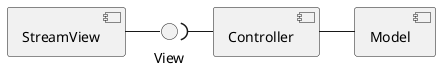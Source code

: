 @startuml

[StreamView] as sview
[Controller] as controller
[Model] as model

() "View" as view

sview - view
view )- controller
controller - model

@enduml
